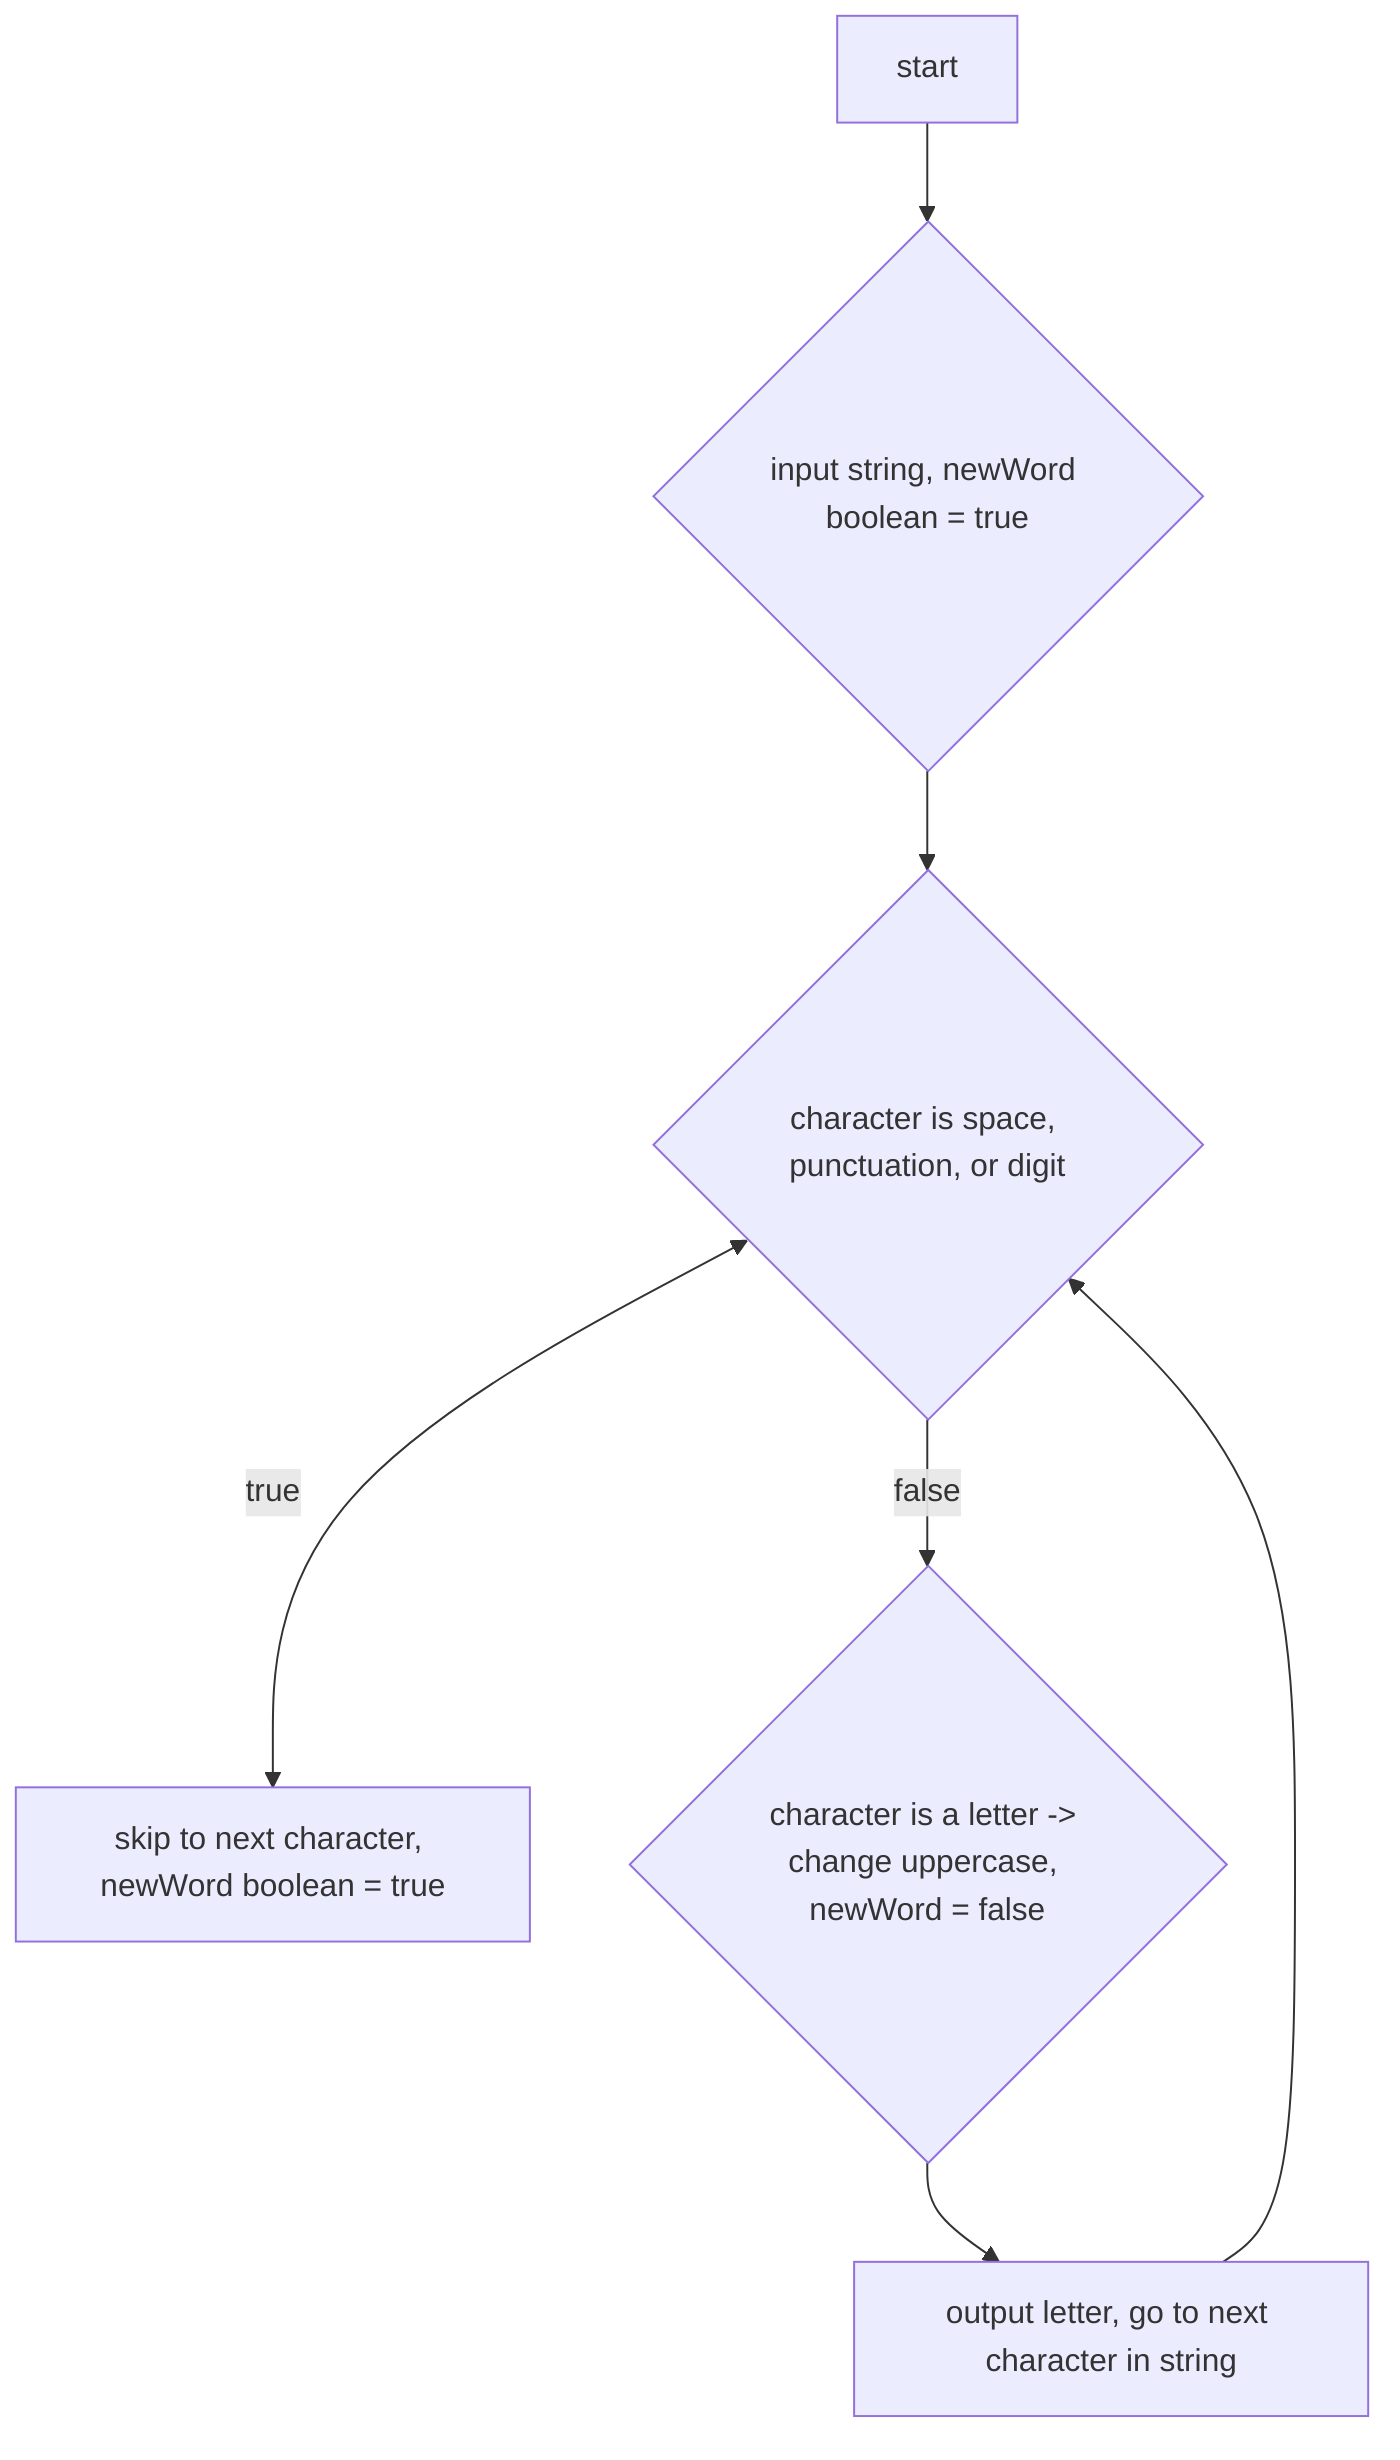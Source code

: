 flowchart TD

	mystart[start]
	mystart --> input{input string, newWord boolean = true}
	input --> charFlag1{character is space, punctuation, or digit}
	charFlag1 <--> |true| res1[skip to next character, newWord boolean = true]
	charFlag1 --> |false| res2{character is a letter -> change uppercase, newWord = false}
	res2 --> change1[output letter, go to next character in string]
	change1 --> charFlag1
